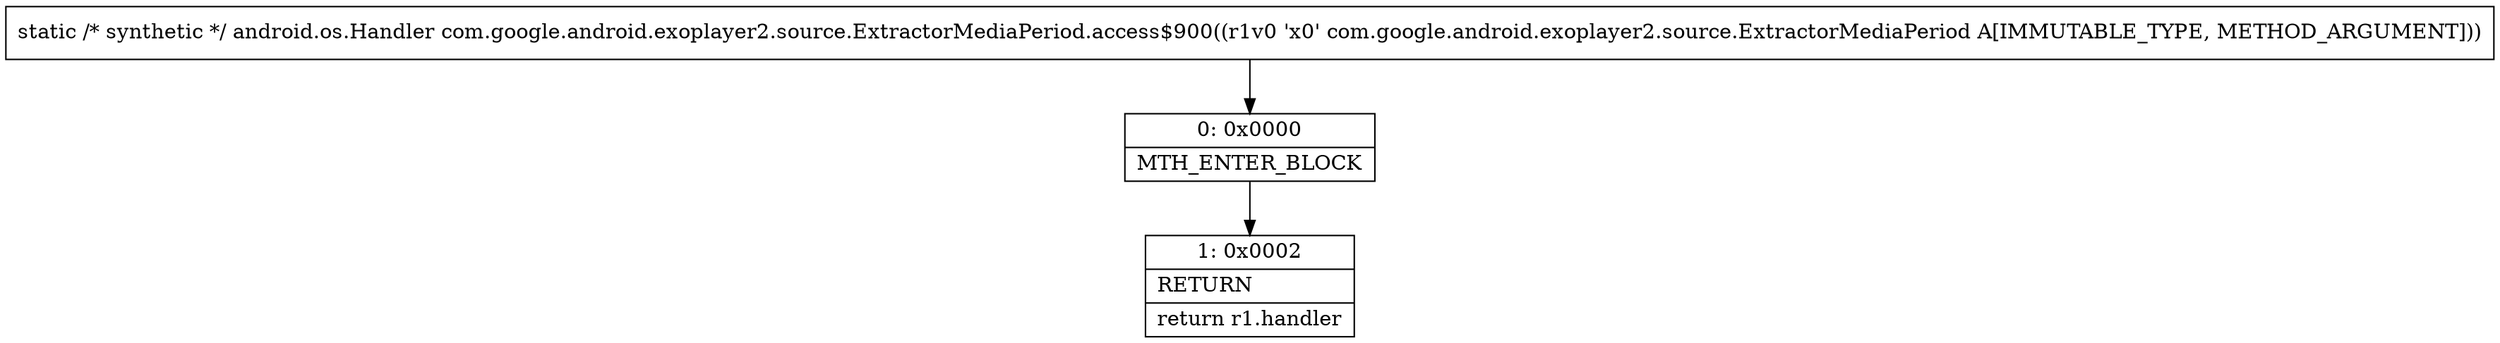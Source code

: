 digraph "CFG forcom.google.android.exoplayer2.source.ExtractorMediaPeriod.access$900(Lcom\/google\/android\/exoplayer2\/source\/ExtractorMediaPeriod;)Landroid\/os\/Handler;" {
Node_0 [shape=record,label="{0\:\ 0x0000|MTH_ENTER_BLOCK\l}"];
Node_1 [shape=record,label="{1\:\ 0x0002|RETURN\l|return r1.handler\l}"];
MethodNode[shape=record,label="{static \/* synthetic *\/ android.os.Handler com.google.android.exoplayer2.source.ExtractorMediaPeriod.access$900((r1v0 'x0' com.google.android.exoplayer2.source.ExtractorMediaPeriod A[IMMUTABLE_TYPE, METHOD_ARGUMENT])) }"];
MethodNode -> Node_0;
Node_0 -> Node_1;
}

